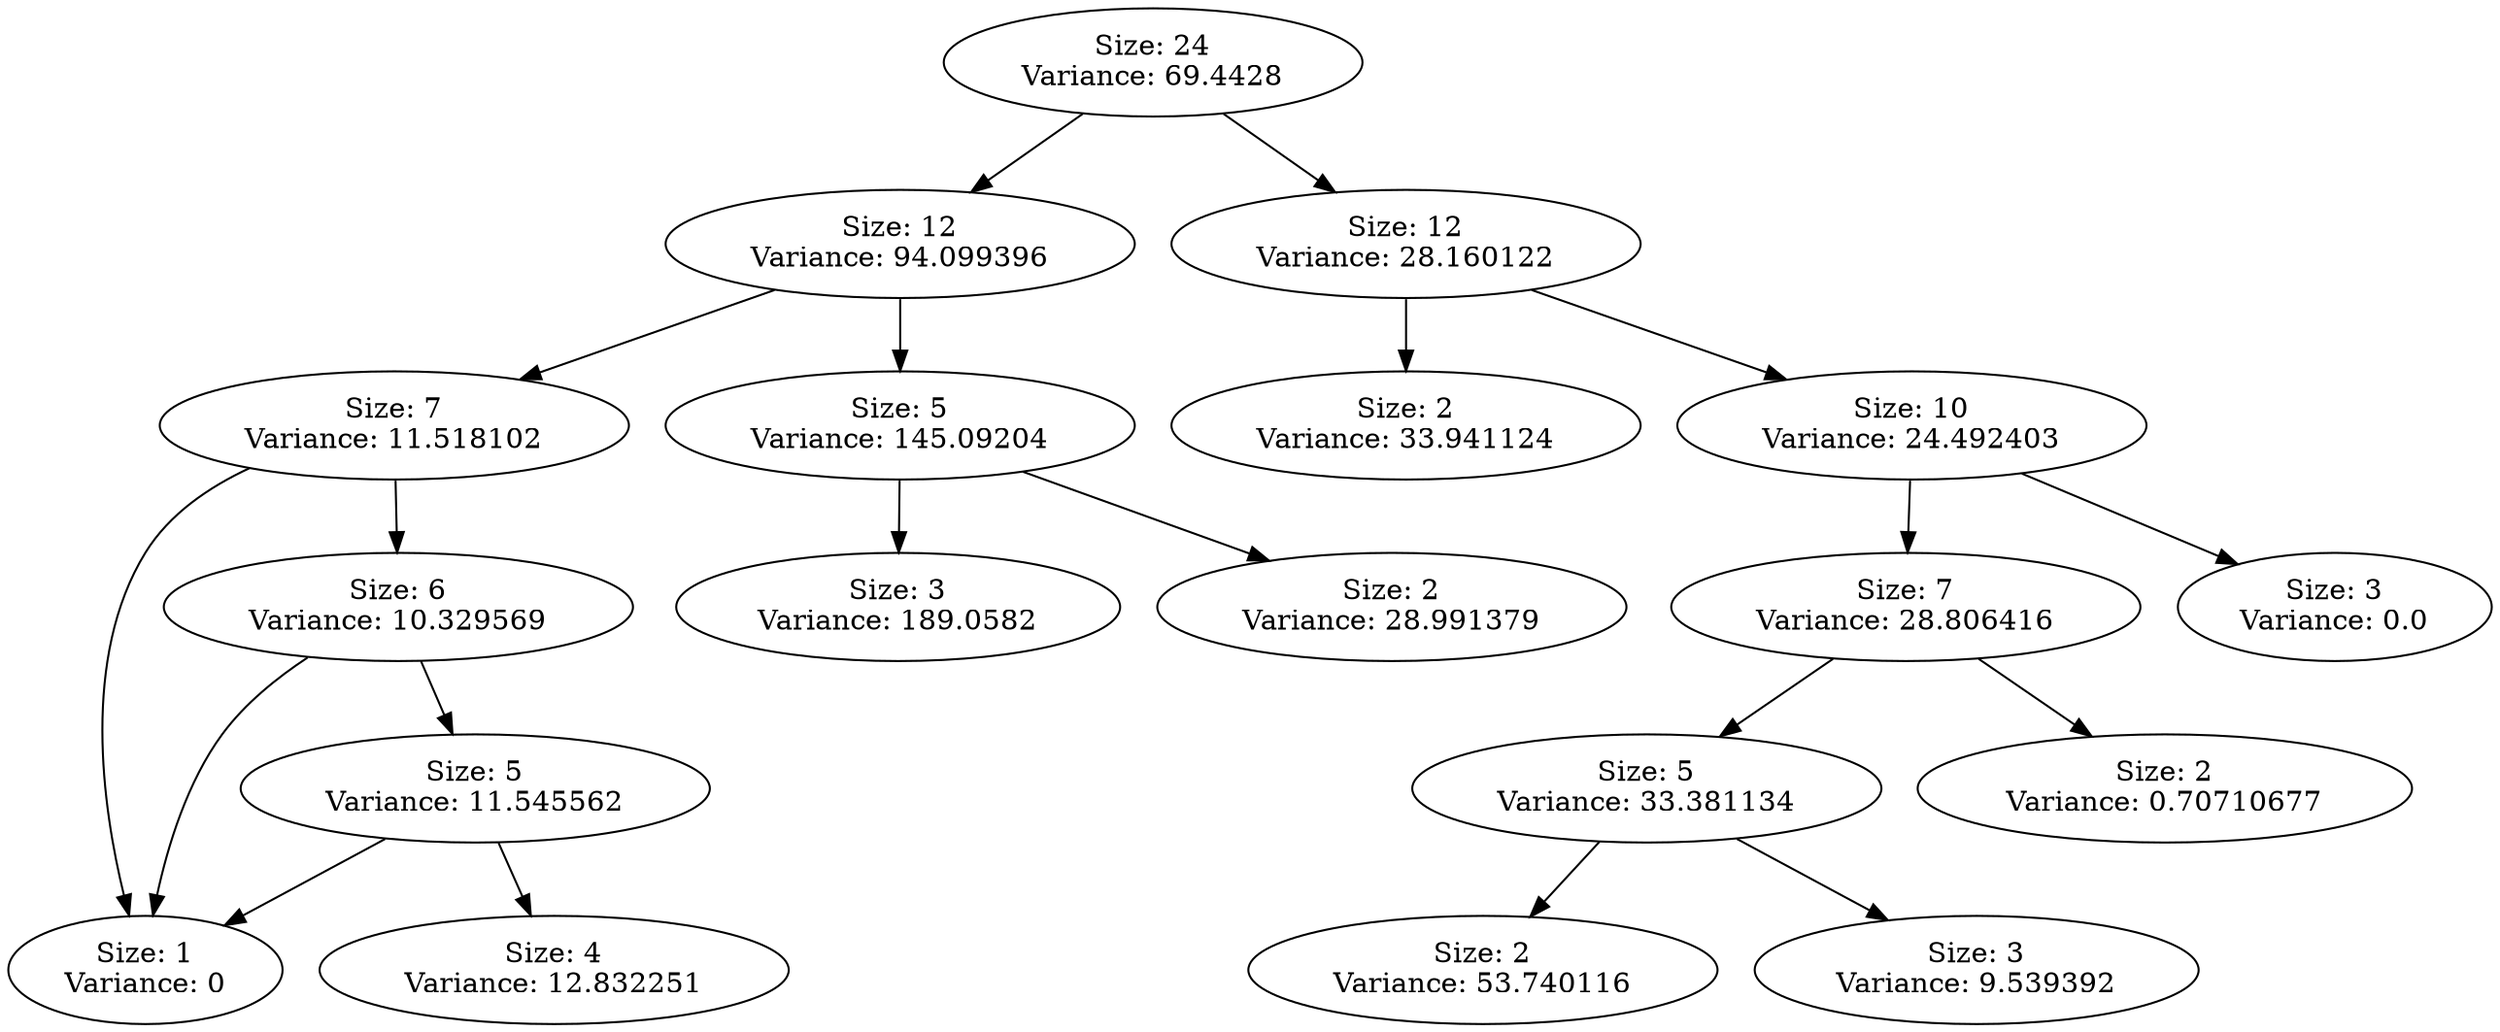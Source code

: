 DIGRAPH G {
"Size: 24\nVariance: 69.4428" -> "Size: 12\nVariance: 94.099396" L=0;
"Size: 24\nVariance: 69.4428" -> "Size: 12\nVariance: 28.160122" L=0;
"Size: 12\nVariance: 94.099396" -> "Size: 7\nVariance: 11.518102" L=1;
"Size: 12\nVariance: 94.099396" -> "Size: 5\nVariance: 145.09204" L=1;
"Size: 7\nVariance: 11.518102" -> "Size: 1\nVariance: 0" L=2;
"Size: 7\nVariance: 11.518102" -> "Size: 6\nVariance: 10.329569" L=2;
"Size: 6\nVariance: 10.329569" -> "Size: 1\nVariance: 0" L=3;
"Size: 6\nVariance: 10.329569" -> "Size: 5\nVariance: 11.545562" L=3;
"Size: 5\nVariance: 11.545562" -> "Size: 1\nVariance: 0" L=4;
"Size: 5\nVariance: 11.545562" -> "Size: 4\nVariance: 12.832251" L=4;
"Size: 5\nVariance: 145.09204" -> "Size: 3\nVariance: 189.0582" L=2;
"Size: 5\nVariance: 145.09204" -> "Size: 2\nVariance: 28.991379" L=2;
"Size: 12\nVariance: 28.160122" -> "Size: 2\nVariance: 33.941124" L=1;
"Size: 12\nVariance: 28.160122" -> "Size: 10\nVariance: 24.492403" L=1;
"Size: 10\nVariance: 24.492403" -> "Size: 7\nVariance: 28.806416" L=2;
"Size: 10\nVariance: 24.492403" -> "Size: 3\nVariance: 0.0" L=2;
"Size: 7\nVariance: 28.806416" -> "Size: 5\nVariance: 33.381134" L=3;
"Size: 7\nVariance: 28.806416" -> "Size: 2\nVariance: 0.70710677" L=3;
"Size: 5\nVariance: 33.381134" -> "Size: 2\nVariance: 53.740116" L=4;
"Size: 5\nVariance: 33.381134" -> "Size: 3\nVariance: 9.539392" L=4;
}
